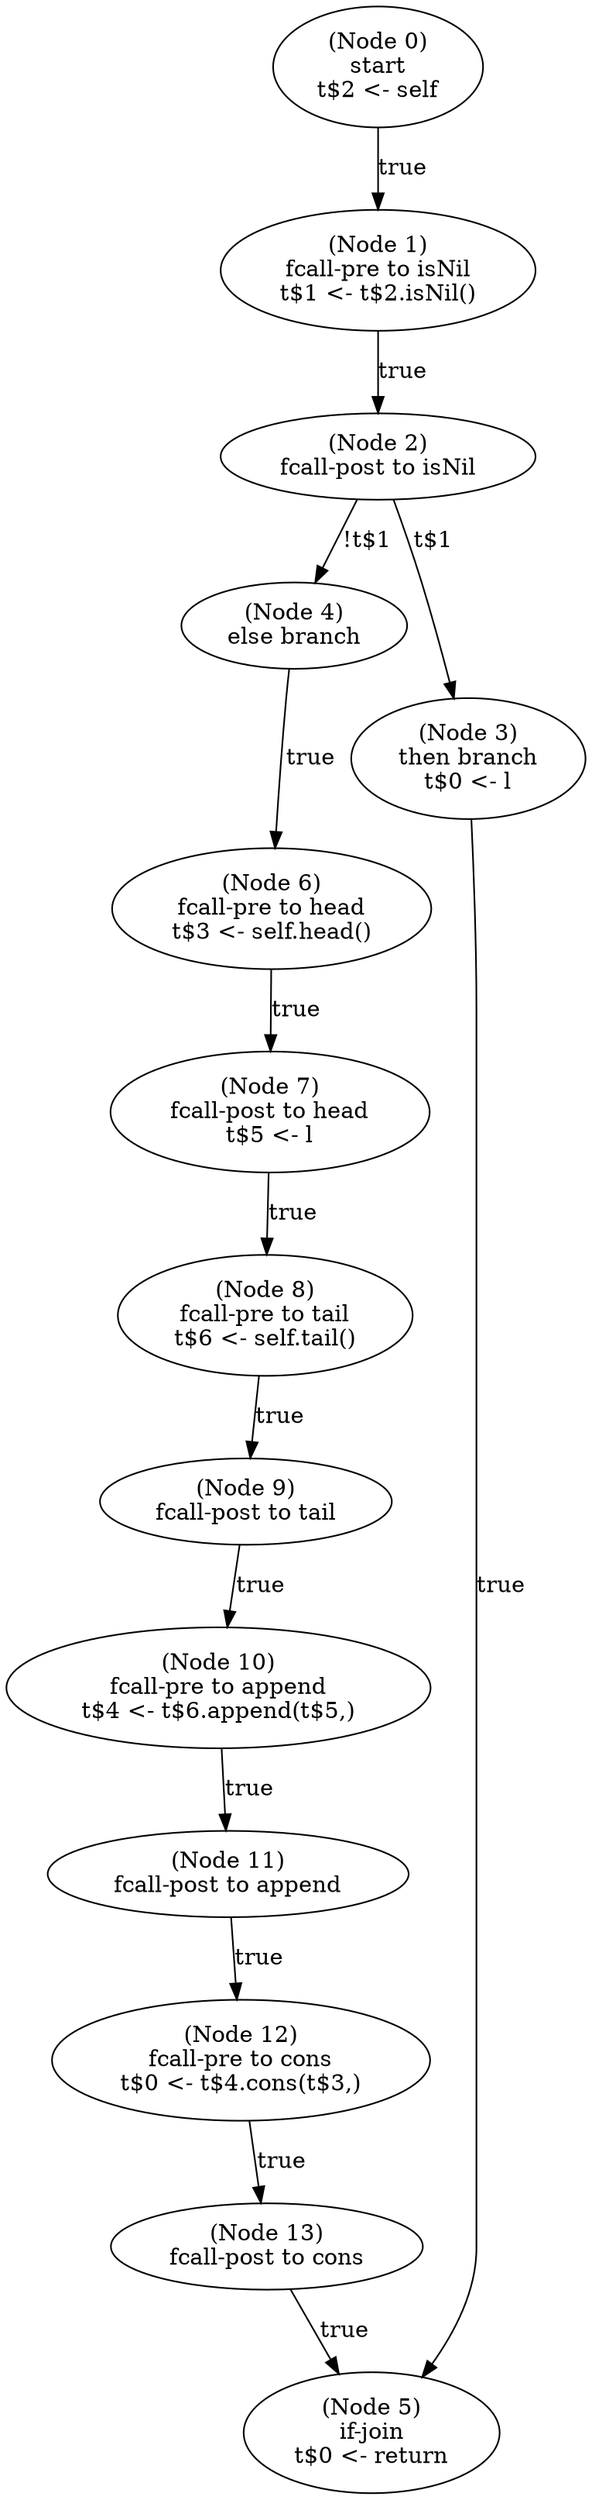 digraph append_pre {
  n0 [label="(Node 0)\nstart\nt$2 <- self\n"];
 n0 -> n1 [label="true"];
  n1 [label="(Node 1)\nfcall-pre to isNil\nt$1 <- t$2.isNil()\n"];
 n1 -> n2 [label="true"];
  n2 [label="(Node 2)\nfcall-post to isNil\n"];
 n2 -> n4 [label="!t$1"];
 n2 -> n3 [label="t$1"];
  n3 [label="(Node 3)\nthen branch\nt$0 <- l\n"];
 n3 -> n5 [label="true"];
  n4 [label="(Node 4)\nelse branch\n"];
 n4 -> n6 [label="true"];
  n5 [label="(Node 5)\nif-join\nt$0 <- return\n"];
  n6 [label="(Node 6)\nfcall-pre to head\nt$3 <- self.head()\n"];
 n6 -> n7 [label="true"];
  n7 [label="(Node 7)\nfcall-post to head\nt$5 <- l\n"];
 n7 -> n8 [label="true"];
  n8 [label="(Node 8)\nfcall-pre to tail\nt$6 <- self.tail()\n"];
 n8 -> n9 [label="true"];
  n9 [label="(Node 9)\nfcall-post to tail\n"];
 n9 -> n10 [label="true"];
  n10 [label="(Node 10)\nfcall-pre to append\nt$4 <- t$6.append(t$5,)\n"];
 n10 -> n11 [label="true"];
  n11 [label="(Node 11)\nfcall-post to append\n"];
 n11 -> n12 [label="true"];
  n12 [label="(Node 12)\nfcall-pre to cons\nt$0 <- t$4.cons(t$3,)\n"];
 n12 -> n13 [label="true"];
  n13 [label="(Node 13)\nfcall-post to cons\n"];
 n13 -> n5 [label="true"];
}
